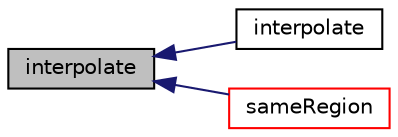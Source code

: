 digraph "interpolate"
{
  bgcolor="transparent";
  edge [fontname="Helvetica",fontsize="10",labelfontname="Helvetica",labelfontsize="10"];
  node [fontname="Helvetica",fontsize="10",shape=record];
  rankdir="LR";
  Node1 [label="interpolate",height=0.2,width=0.4,color="black", fillcolor="grey75", style="filled", fontcolor="black"];
  Node1 -> Node2 [dir="back",color="midnightblue",fontsize="10",style="solid",fontname="Helvetica"];
  Node2 [label="interpolate",height=0.2,width=0.4,color="black",URL="$a02119.html#addb7594c3c78b343c1cbcb15772666b2"];
  Node1 -> Node3 [dir="back",color="midnightblue",fontsize="10",style="solid",fontname="Helvetica"];
  Node3 [label="sameRegion",height=0.2,width=0.4,color="red",URL="$a02119.html#a6d593cbcd7a8bb0b3f0127d84232ed7b",tooltip="Cached sampleRegion != mesh.name() "];
}
